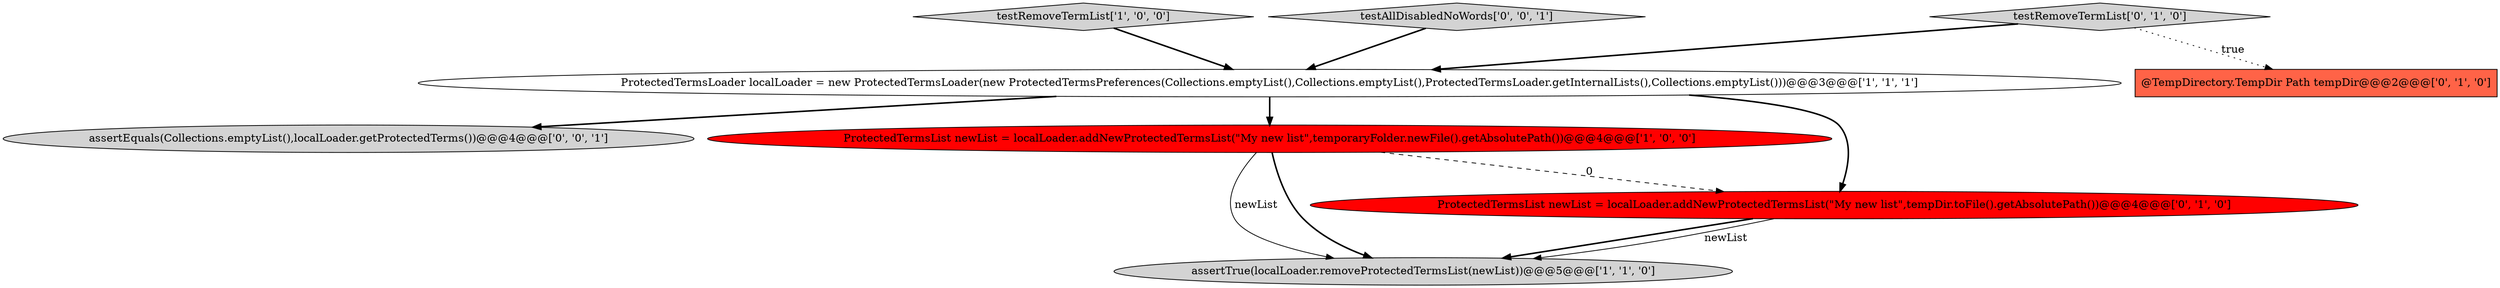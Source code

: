 digraph {
2 [style = filled, label = "ProtectedTermsLoader localLoader = new ProtectedTermsLoader(new ProtectedTermsPreferences(Collections.emptyList(),Collections.emptyList(),ProtectedTermsLoader.getInternalLists(),Collections.emptyList()))@@@3@@@['1', '1', '1']", fillcolor = white, shape = ellipse image = "AAA0AAABBB1BBB"];
1 [style = filled, label = "assertTrue(localLoader.removeProtectedTermsList(newList))@@@5@@@['1', '1', '0']", fillcolor = lightgray, shape = ellipse image = "AAA0AAABBB1BBB"];
3 [style = filled, label = "testRemoveTermList['1', '0', '0']", fillcolor = lightgray, shape = diamond image = "AAA0AAABBB1BBB"];
4 [style = filled, label = "@TempDirectory.TempDir Path tempDir@@@2@@@['0', '1', '0']", fillcolor = tomato, shape = box image = "AAA1AAABBB2BBB"];
8 [style = filled, label = "testAllDisabledNoWords['0', '0', '1']", fillcolor = lightgray, shape = diamond image = "AAA0AAABBB3BBB"];
7 [style = filled, label = "assertEquals(Collections.emptyList(),localLoader.getProtectedTerms())@@@4@@@['0', '0', '1']", fillcolor = lightgray, shape = ellipse image = "AAA0AAABBB3BBB"];
0 [style = filled, label = "ProtectedTermsList newList = localLoader.addNewProtectedTermsList(\"My new list\",temporaryFolder.newFile().getAbsolutePath())@@@4@@@['1', '0', '0']", fillcolor = red, shape = ellipse image = "AAA1AAABBB1BBB"];
6 [style = filled, label = "ProtectedTermsList newList = localLoader.addNewProtectedTermsList(\"My new list\",tempDir.toFile().getAbsolutePath())@@@4@@@['0', '1', '0']", fillcolor = red, shape = ellipse image = "AAA1AAABBB2BBB"];
5 [style = filled, label = "testRemoveTermList['0', '1', '0']", fillcolor = lightgray, shape = diamond image = "AAA0AAABBB2BBB"];
6->1 [style = bold, label=""];
0->1 [style = solid, label="newList"];
5->2 [style = bold, label=""];
6->1 [style = solid, label="newList"];
2->0 [style = bold, label=""];
2->7 [style = bold, label=""];
3->2 [style = bold, label=""];
8->2 [style = bold, label=""];
2->6 [style = bold, label=""];
0->1 [style = bold, label=""];
5->4 [style = dotted, label="true"];
0->6 [style = dashed, label="0"];
}
